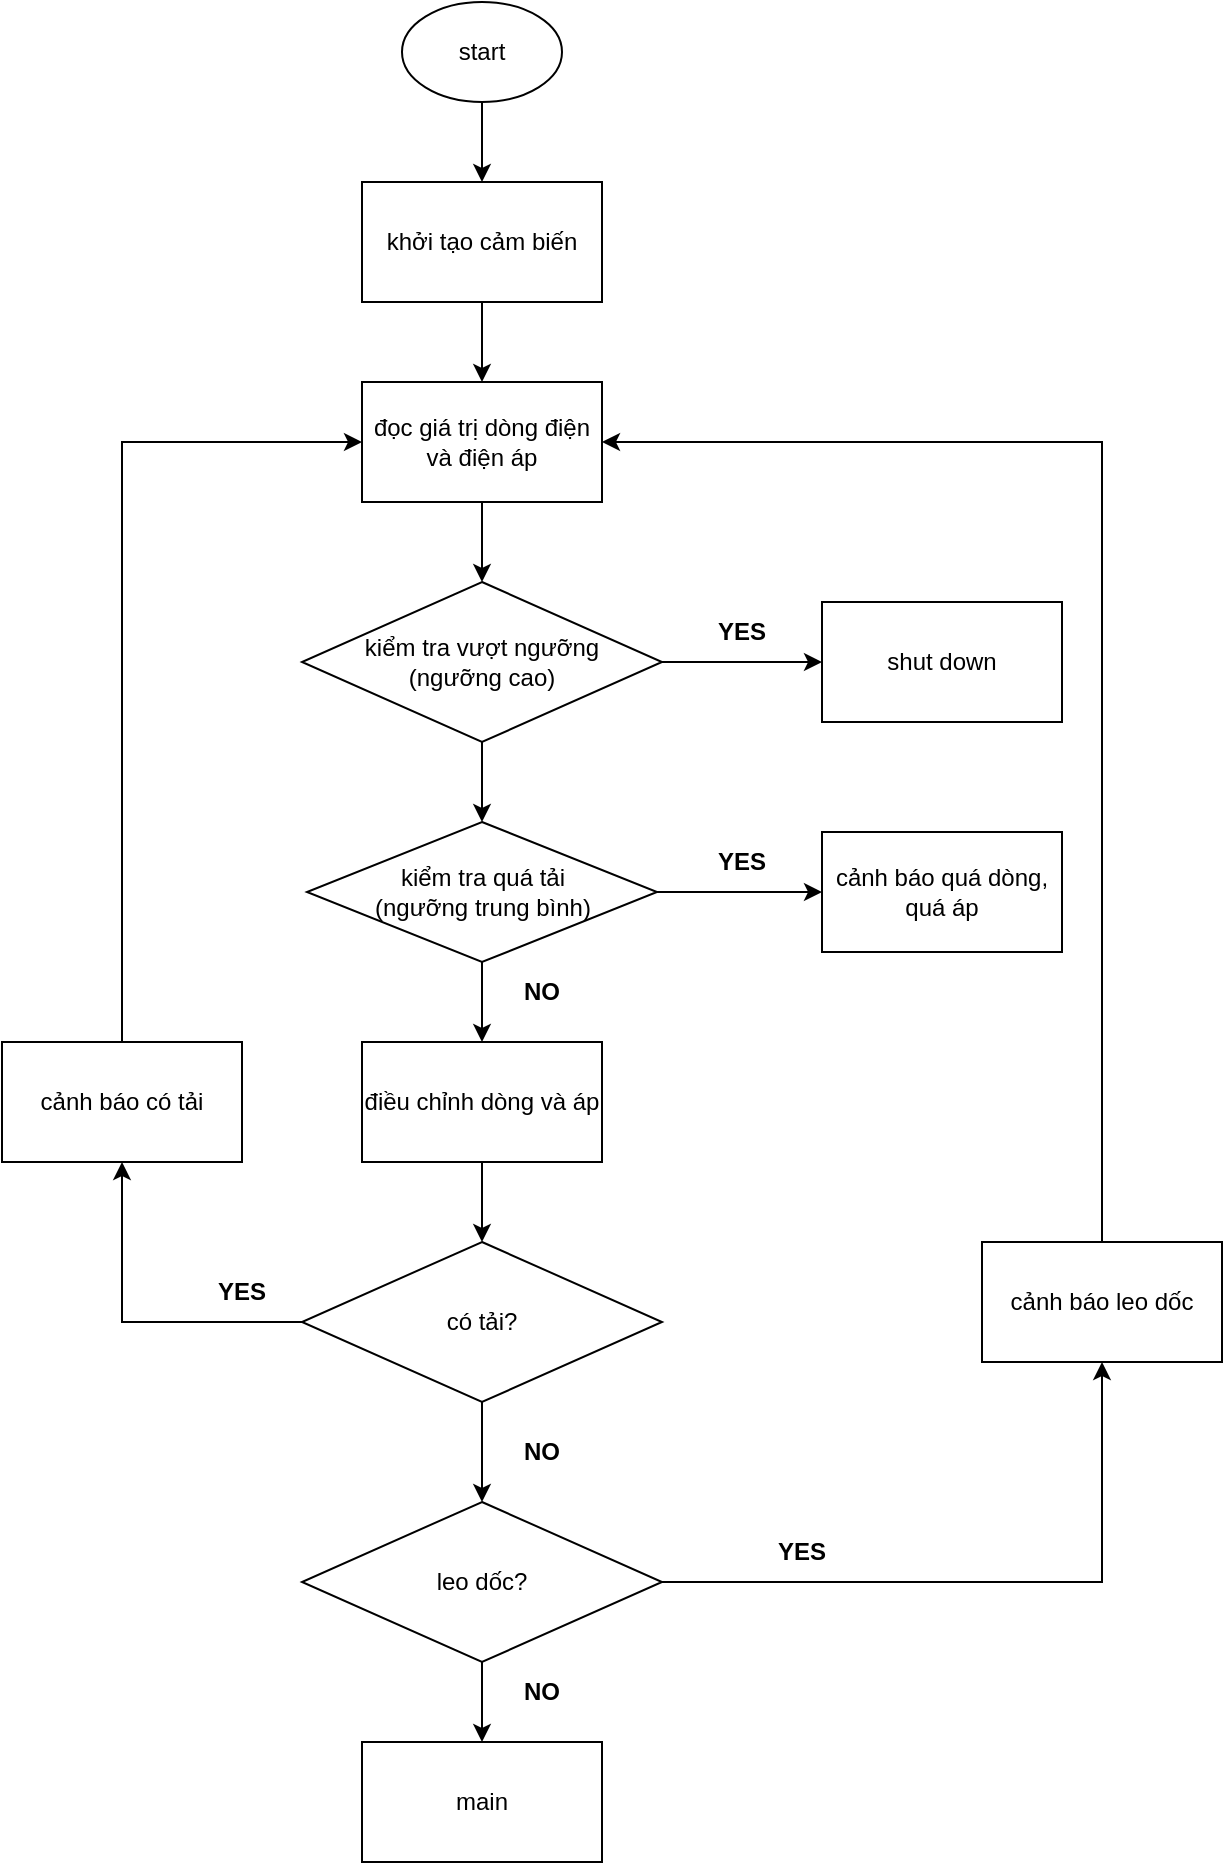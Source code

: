<mxfile version="26.2.3">
  <diagram name="Trang-1" id="GGQat-K2NFDKh26I3S5N">
    <mxGraphModel dx="1284" dy="640" grid="1" gridSize="10" guides="1" tooltips="1" connect="1" arrows="1" fold="1" page="1" pageScale="1" pageWidth="827" pageHeight="1169" math="0" shadow="0">
      <root>
        <mxCell id="0" />
        <mxCell id="1" parent="0" />
        <mxCell id="Cl8C-jdmJT4QdRD2qP5p-5" value="" style="edgeStyle=orthogonalEdgeStyle;rounded=0;orthogonalLoop=1;jettySize=auto;html=1;" parent="1" source="Cl8C-jdmJT4QdRD2qP5p-1" target="Cl8C-jdmJT4QdRD2qP5p-2" edge="1">
          <mxGeometry relative="1" as="geometry" />
        </mxCell>
        <mxCell id="Cl8C-jdmJT4QdRD2qP5p-1" value="start" style="ellipse;whiteSpace=wrap;html=1;" parent="1" vertex="1">
          <mxGeometry x="360" y="30" width="80" height="50" as="geometry" />
        </mxCell>
        <mxCell id="Ez7kC74daC8JV2E3w4bM-2" value="" style="edgeStyle=orthogonalEdgeStyle;rounded=0;orthogonalLoop=1;jettySize=auto;html=1;" parent="1" source="Cl8C-jdmJT4QdRD2qP5p-2" target="Ez7kC74daC8JV2E3w4bM-1" edge="1">
          <mxGeometry relative="1" as="geometry" />
        </mxCell>
        <mxCell id="Cl8C-jdmJT4QdRD2qP5p-2" value="khởi tạo cảm biến" style="rounded=0;whiteSpace=wrap;html=1;" parent="1" vertex="1">
          <mxGeometry x="340" y="120" width="120" height="60" as="geometry" />
        </mxCell>
        <mxCell id="NVoEm5yAQCFRFmfEwY-e-2" value="" style="edgeStyle=orthogonalEdgeStyle;rounded=0;orthogonalLoop=1;jettySize=auto;html=1;" edge="1" parent="1" source="Cl8C-jdmJT4QdRD2qP5p-6" target="Ez7kC74daC8JV2E3w4bM-9">
          <mxGeometry relative="1" as="geometry" />
        </mxCell>
        <mxCell id="NVoEm5yAQCFRFmfEwY-e-5" value="" style="edgeStyle=orthogonalEdgeStyle;rounded=0;orthogonalLoop=1;jettySize=auto;html=1;" edge="1" parent="1" source="Cl8C-jdmJT4QdRD2qP5p-6" target="Cl8C-jdmJT4QdRD2qP5p-9">
          <mxGeometry relative="1" as="geometry" />
        </mxCell>
        <mxCell id="Cl8C-jdmJT4QdRD2qP5p-6" value="kiểm tra quá tải&lt;div&gt;(ngưỡng trung bình)&lt;/div&gt;" style="rhombus;whiteSpace=wrap;html=1;" parent="1" vertex="1">
          <mxGeometry x="312.5" y="440" width="175" height="70" as="geometry" />
        </mxCell>
        <mxCell id="Ez7kC74daC8JV2E3w4bM-16" value="" style="edgeStyle=orthogonalEdgeStyle;rounded=0;orthogonalLoop=1;jettySize=auto;html=1;" parent="1" source="Cl8C-jdmJT4QdRD2qP5p-9" target="Cl8C-jdmJT4QdRD2qP5p-12" edge="1">
          <mxGeometry relative="1" as="geometry" />
        </mxCell>
        <mxCell id="Cl8C-jdmJT4QdRD2qP5p-9" value="điều chỉnh dòng và áp" style="rounded=0;whiteSpace=wrap;html=1;" parent="1" vertex="1">
          <mxGeometry x="340" y="550" width="120" height="60" as="geometry" />
        </mxCell>
        <mxCell id="Ez7kC74daC8JV2E3w4bM-6" value="" style="edgeStyle=orthogonalEdgeStyle;rounded=0;orthogonalLoop=1;jettySize=auto;html=1;" parent="1" source="Cl8C-jdmJT4QdRD2qP5p-10" target="Ez7kC74daC8JV2E3w4bM-5" edge="1">
          <mxGeometry relative="1" as="geometry" />
        </mxCell>
        <mxCell id="NVoEm5yAQCFRFmfEwY-e-4" value="" style="edgeStyle=orthogonalEdgeStyle;rounded=0;orthogonalLoop=1;jettySize=auto;html=1;" edge="1" parent="1" source="Cl8C-jdmJT4QdRD2qP5p-10" target="Cl8C-jdmJT4QdRD2qP5p-6">
          <mxGeometry relative="1" as="geometry" />
        </mxCell>
        <mxCell id="Cl8C-jdmJT4QdRD2qP5p-10" value="kiểm tra vượt ngưỡng&lt;div&gt;(ngưỡng cao)&lt;/div&gt;" style="rhombus;whiteSpace=wrap;html=1;" parent="1" vertex="1">
          <mxGeometry x="310" y="320" width="180" height="80" as="geometry" />
        </mxCell>
        <mxCell id="Cl8C-jdmJT4QdRD2qP5p-18" value="" style="edgeStyle=orthogonalEdgeStyle;rounded=0;orthogonalLoop=1;jettySize=auto;html=1;" parent="1" source="Cl8C-jdmJT4QdRD2qP5p-12" target="Cl8C-jdmJT4QdRD2qP5p-13" edge="1">
          <mxGeometry relative="1" as="geometry" />
        </mxCell>
        <mxCell id="NVoEm5yAQCFRFmfEwY-e-8" style="edgeStyle=orthogonalEdgeStyle;rounded=0;orthogonalLoop=1;jettySize=auto;html=1;entryX=0.5;entryY=1;entryDx=0;entryDy=0;" edge="1" parent="1" source="Cl8C-jdmJT4QdRD2qP5p-12" target="NVoEm5yAQCFRFmfEwY-e-7">
          <mxGeometry relative="1" as="geometry" />
        </mxCell>
        <mxCell id="Cl8C-jdmJT4QdRD2qP5p-12" value="có tải?" style="rhombus;whiteSpace=wrap;html=1;" parent="1" vertex="1">
          <mxGeometry x="310" y="650" width="180" height="80" as="geometry" />
        </mxCell>
        <mxCell id="Cl8C-jdmJT4QdRD2qP5p-20" value="" style="edgeStyle=orthogonalEdgeStyle;rounded=0;orthogonalLoop=1;jettySize=auto;html=1;" parent="1" source="Cl8C-jdmJT4QdRD2qP5p-13" target="Cl8C-jdmJT4QdRD2qP5p-19" edge="1">
          <mxGeometry relative="1" as="geometry" />
        </mxCell>
        <mxCell id="NVoEm5yAQCFRFmfEwY-e-12" style="edgeStyle=orthogonalEdgeStyle;rounded=0;orthogonalLoop=1;jettySize=auto;html=1;entryX=0.5;entryY=1;entryDx=0;entryDy=0;" edge="1" parent="1" source="Cl8C-jdmJT4QdRD2qP5p-13" target="NVoEm5yAQCFRFmfEwY-e-10">
          <mxGeometry relative="1" as="geometry" />
        </mxCell>
        <mxCell id="Cl8C-jdmJT4QdRD2qP5p-13" value="leo dốc?" style="rhombus;whiteSpace=wrap;html=1;" parent="1" vertex="1">
          <mxGeometry x="310" y="780" width="180" height="80" as="geometry" />
        </mxCell>
        <mxCell id="Cl8C-jdmJT4QdRD2qP5p-19" value="main" style="rounded=0;whiteSpace=wrap;html=1;" parent="1" vertex="1">
          <mxGeometry x="340" y="900" width="120" height="60" as="geometry" />
        </mxCell>
        <mxCell id="NVoEm5yAQCFRFmfEwY-e-3" value="" style="edgeStyle=orthogonalEdgeStyle;rounded=0;orthogonalLoop=1;jettySize=auto;html=1;" edge="1" parent="1" source="Ez7kC74daC8JV2E3w4bM-1" target="Cl8C-jdmJT4QdRD2qP5p-10">
          <mxGeometry relative="1" as="geometry" />
        </mxCell>
        <mxCell id="Ez7kC74daC8JV2E3w4bM-1" value="đọc giá trị dòng điện và điện áp" style="rounded=0;whiteSpace=wrap;html=1;" parent="1" vertex="1">
          <mxGeometry x="340" y="220" width="120" height="60" as="geometry" />
        </mxCell>
        <mxCell id="Ez7kC74daC8JV2E3w4bM-5" value="shut down" style="rounded=0;whiteSpace=wrap;html=1;" parent="1" vertex="1">
          <mxGeometry x="570" y="330" width="120" height="60" as="geometry" />
        </mxCell>
        <mxCell id="Ez7kC74daC8JV2E3w4bM-8" value="&lt;b&gt;NO&lt;/b&gt;" style="text;html=1;align=center;verticalAlign=middle;whiteSpace=wrap;rounded=0;" parent="1" vertex="1">
          <mxGeometry x="400" y="510" width="60" height="30" as="geometry" />
        </mxCell>
        <mxCell id="Ez7kC74daC8JV2E3w4bM-9" value="cảnh báo quá dòng, quá áp" style="rounded=0;whiteSpace=wrap;html=1;" parent="1" vertex="1">
          <mxGeometry x="570" y="445" width="120" height="60" as="geometry" />
        </mxCell>
        <mxCell id="Ez7kC74daC8JV2E3w4bM-13" value="&lt;b&gt;YES&lt;/b&gt;" style="text;html=1;align=center;verticalAlign=middle;whiteSpace=wrap;rounded=0;" parent="1" vertex="1">
          <mxGeometry x="500" y="445" width="60" height="30" as="geometry" />
        </mxCell>
        <mxCell id="Ez7kC74daC8JV2E3w4bM-15" value="&lt;b&gt;YES&lt;/b&gt;" style="text;html=1;align=center;verticalAlign=middle;whiteSpace=wrap;rounded=0;" parent="1" vertex="1">
          <mxGeometry x="500" y="330" width="60" height="30" as="geometry" />
        </mxCell>
        <mxCell id="Ez7kC74daC8JV2E3w4bM-19" value="&lt;b&gt;NO&lt;/b&gt;" style="text;html=1;align=center;verticalAlign=middle;whiteSpace=wrap;rounded=0;" parent="1" vertex="1">
          <mxGeometry x="400" y="740" width="60" height="30" as="geometry" />
        </mxCell>
        <mxCell id="Ez7kC74daC8JV2E3w4bM-20" value="&lt;b&gt;YES&lt;/b&gt;" style="text;html=1;align=center;verticalAlign=middle;whiteSpace=wrap;rounded=0;" parent="1" vertex="1">
          <mxGeometry x="250" y="660" width="60" height="30" as="geometry" />
        </mxCell>
        <mxCell id="Ez7kC74daC8JV2E3w4bM-21" value="&lt;b&gt;NO&lt;/b&gt;" style="text;html=1;align=center;verticalAlign=middle;whiteSpace=wrap;rounded=0;" parent="1" vertex="1">
          <mxGeometry x="400" y="860" width="60" height="30" as="geometry" />
        </mxCell>
        <mxCell id="Ez7kC74daC8JV2E3w4bM-22" value="&lt;b&gt;YES&lt;/b&gt;" style="text;html=1;align=center;verticalAlign=middle;whiteSpace=wrap;rounded=0;" parent="1" vertex="1">
          <mxGeometry x="530" y="790" width="60" height="30" as="geometry" />
        </mxCell>
        <mxCell id="NVoEm5yAQCFRFmfEwY-e-9" style="edgeStyle=orthogonalEdgeStyle;rounded=0;orthogonalLoop=1;jettySize=auto;html=1;entryX=0;entryY=0.5;entryDx=0;entryDy=0;" edge="1" parent="1" source="NVoEm5yAQCFRFmfEwY-e-7" target="Ez7kC74daC8JV2E3w4bM-1">
          <mxGeometry relative="1" as="geometry">
            <Array as="points">
              <mxPoint x="220" y="250" />
            </Array>
          </mxGeometry>
        </mxCell>
        <mxCell id="NVoEm5yAQCFRFmfEwY-e-7" value="cảnh báo có tải" style="rounded=0;whiteSpace=wrap;html=1;" vertex="1" parent="1">
          <mxGeometry x="160" y="550" width="120" height="60" as="geometry" />
        </mxCell>
        <mxCell id="NVoEm5yAQCFRFmfEwY-e-13" style="edgeStyle=orthogonalEdgeStyle;rounded=0;orthogonalLoop=1;jettySize=auto;html=1;entryX=1;entryY=0.5;entryDx=0;entryDy=0;" edge="1" parent="1" source="NVoEm5yAQCFRFmfEwY-e-10" target="Ez7kC74daC8JV2E3w4bM-1">
          <mxGeometry relative="1" as="geometry">
            <Array as="points">
              <mxPoint x="710" y="250" />
            </Array>
          </mxGeometry>
        </mxCell>
        <mxCell id="NVoEm5yAQCFRFmfEwY-e-10" value="cảnh báo leo dốc" style="rounded=0;whiteSpace=wrap;html=1;" vertex="1" parent="1">
          <mxGeometry x="650" y="650" width="120" height="60" as="geometry" />
        </mxCell>
      </root>
    </mxGraphModel>
  </diagram>
</mxfile>
